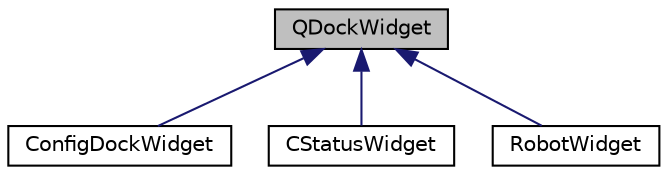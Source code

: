 digraph "QDockWidget"
{
 // INTERACTIVE_SVG=YES
  edge [fontname="Helvetica",fontsize="10",labelfontname="Helvetica",labelfontsize="10"];
  node [fontname="Helvetica",fontsize="10",shape=record];
  Node1 [label="QDockWidget",height=0.2,width=0.4,color="black", fillcolor="grey75", style="filled", fontcolor="black"];
  Node1 -> Node2 [dir="back",color="midnightblue",fontsize="10",style="solid",fontname="Helvetica"];
  Node2 [label="ConfigDockWidget",height=0.2,width=0.4,color="black", fillcolor="white", style="filled",URL="$d0/d97/class_config_dock_widget.html"];
  Node1 -> Node3 [dir="back",color="midnightblue",fontsize="10",style="solid",fontname="Helvetica"];
  Node3 [label="CStatusWidget",height=0.2,width=0.4,color="black", fillcolor="white", style="filled",URL="$d6/db0/class_c_status_widget.html"];
  Node1 -> Node4 [dir="back",color="midnightblue",fontsize="10",style="solid",fontname="Helvetica"];
  Node4 [label="RobotWidget",height=0.2,width=0.4,color="black", fillcolor="white", style="filled",URL="$d9/d58/class_robot_widget.html"];
}
